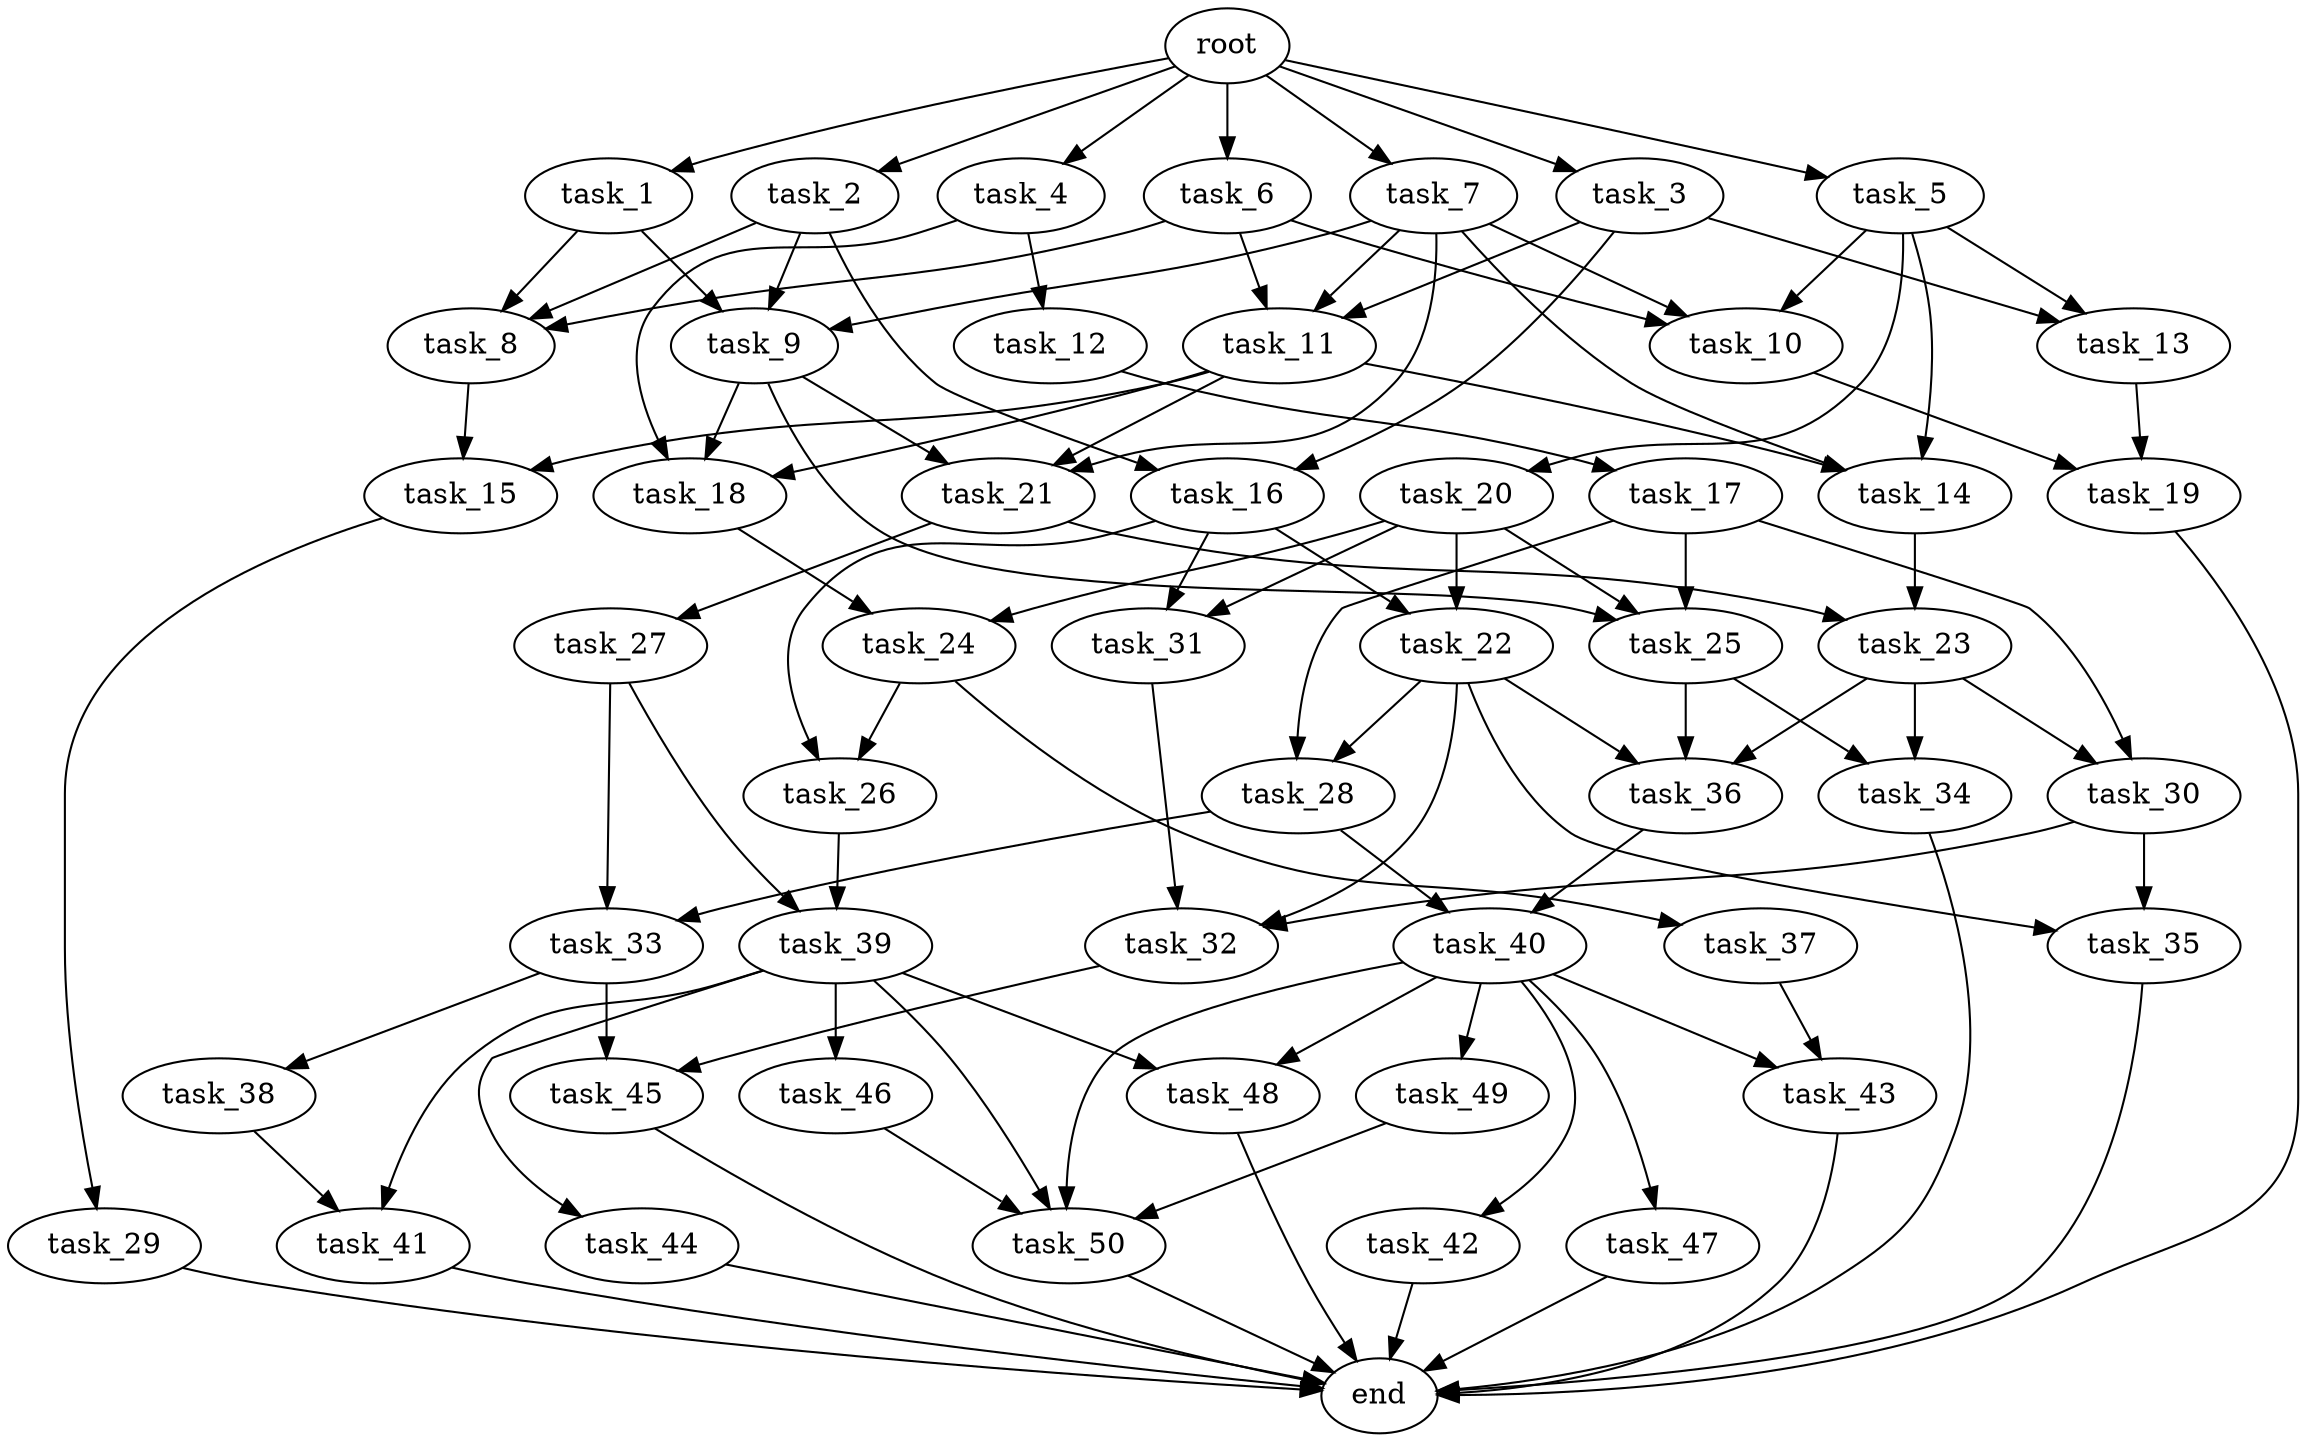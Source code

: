 digraph G {
  task_27 [size="2.736689e+10"];
  task_6 [size="2.178818e+10"];
  task_31 [size="4.618352e+10"];
  task_12 [size="5.230991e+10"];
  task_24 [size="8.798459e+10"];
  task_2 [size="7.665748e+09"];
  task_42 [size="4.769447e+09"];
  task_50 [size="3.022691e+10"];
  task_14 [size="3.899512e+10"];
  task_9 [size="7.010981e+10"];
  task_22 [size="1.623974e+09"];
  root [size="0.000000e+00"];
  task_10 [size="6.818316e+10"];
  task_21 [size="2.329908e+10"];
  task_8 [size="9.344961e+10"];
  task_34 [size="8.814919e+10"];
  task_11 [size="8.437428e+10"];
  task_48 [size="6.721968e+10"];
  task_19 [size="8.658344e+10"];
  task_13 [size="8.485882e+10"];
  task_40 [size="7.505984e+10"];
  task_28 [size="8.932146e+10"];
  task_30 [size="8.462321e+10"];
  task_7 [size="2.996356e+10"];
  task_45 [size="5.193862e+10"];
  task_37 [size="4.770868e+10"];
  task_32 [size="4.211172e+10"];
  task_29 [size="7.066878e+10"];
  task_26 [size="8.861622e+10"];
  task_47 [size="6.385370e+09"];
  task_5 [size="4.221063e+09"];
  task_23 [size="1.523878e+10"];
  task_25 [size="2.365113e+10"];
  task_18 [size="7.524121e+10"];
  task_39 [size="2.189450e+10"];
  task_49 [size="2.765227e+10"];
  task_20 [size="1.324015e+10"];
  task_36 [size="4.539977e+10"];
  task_3 [size="1.338739e+10"];
  task_46 [size="3.936325e+10"];
  task_41 [size="1.098451e+09"];
  task_35 [size="3.639821e+10"];
  task_17 [size="1.901790e+10"];
  task_33 [size="9.792882e+10"];
  task_16 [size="4.074778e+10"];
  task_4 [size="5.409184e+09"];
  task_15 [size="2.014442e+09"];
  task_38 [size="9.532303e+10"];
  end [size="0.000000e+00"];
  task_1 [size="6.817270e+10"];
  task_44 [size="2.131856e+10"];
  task_43 [size="6.879300e+10"];

  task_27 -> task_33 [size="4.896441e+08"];
  task_27 -> task_39 [size="1.094725e+08"];
  task_6 -> task_8 [size="3.114987e+08"];
  task_6 -> task_11 [size="2.812476e+08"];
  task_6 -> task_10 [size="2.272772e+08"];
  task_31 -> task_32 [size="1.403724e+08"];
  task_12 -> task_17 [size="1.901790e+08"];
  task_24 -> task_26 [size="4.430811e+08"];
  task_24 -> task_37 [size="4.770868e+08"];
  task_2 -> task_16 [size="2.037389e+08"];
  task_2 -> task_9 [size="2.336994e+08"];
  task_2 -> task_8 [size="3.114987e+08"];
  task_42 -> end [size="1.000000e-12"];
  task_50 -> end [size="1.000000e-12"];
  task_14 -> task_23 [size="7.619391e+07"];
  task_9 -> task_25 [size="7.883710e+07"];
  task_9 -> task_18 [size="2.508040e+08"];
  task_9 -> task_21 [size="7.766361e+07"];
  task_22 -> task_36 [size="1.513326e+08"];
  task_22 -> task_32 [size="1.403724e+08"];
  task_22 -> task_35 [size="1.819910e+08"];
  task_22 -> task_28 [size="4.466073e+08"];
  root -> task_5 [size="1.000000e-12"];
  root -> task_6 [size="1.000000e-12"];
  root -> task_3 [size="1.000000e-12"];
  root -> task_4 [size="1.000000e-12"];
  root -> task_2 [size="1.000000e-12"];
  root -> task_7 [size="1.000000e-12"];
  root -> task_1 [size="1.000000e-12"];
  task_10 -> task_19 [size="4.329172e+08"];
  task_21 -> task_23 [size="7.619391e+07"];
  task_21 -> task_27 [size="2.736689e+08"];
  task_8 -> task_15 [size="1.007221e+07"];
  task_34 -> end [size="1.000000e-12"];
  task_11 -> task_14 [size="1.299837e+08"];
  task_11 -> task_18 [size="2.508040e+08"];
  task_11 -> task_15 [size="1.007221e+07"];
  task_11 -> task_21 [size="7.766361e+07"];
  task_48 -> end [size="1.000000e-12"];
  task_19 -> end [size="1.000000e-12"];
  task_13 -> task_19 [size="4.329172e+08"];
  task_40 -> task_50 [size="7.556728e+07"];
  task_40 -> task_48 [size="3.360984e+08"];
  task_40 -> task_43 [size="3.439650e+08"];
  task_40 -> task_49 [size="2.765227e+08"];
  task_40 -> task_47 [size="6.385370e+07"];
  task_40 -> task_42 [size="4.769447e+07"];
  task_28 -> task_33 [size="4.896441e+08"];
  task_28 -> task_40 [size="3.752992e+08"];
  task_30 -> task_32 [size="1.403724e+08"];
  task_30 -> task_35 [size="1.819910e+08"];
  task_7 -> task_14 [size="1.299837e+08"];
  task_7 -> task_9 [size="2.336994e+08"];
  task_7 -> task_10 [size="2.272772e+08"];
  task_7 -> task_11 [size="2.812476e+08"];
  task_7 -> task_21 [size="7.766361e+07"];
  task_45 -> end [size="1.000000e-12"];
  task_37 -> task_43 [size="3.439650e+08"];
  task_32 -> task_45 [size="2.596931e+08"];
  task_29 -> end [size="1.000000e-12"];
  task_26 -> task_39 [size="1.094725e+08"];
  task_47 -> end [size="1.000000e-12"];
  task_5 -> task_14 [size="1.299837e+08"];
  task_5 -> task_13 [size="4.242941e+08"];
  task_5 -> task_20 [size="1.324015e+08"];
  task_5 -> task_10 [size="2.272772e+08"];
  task_23 -> task_36 [size="1.513326e+08"];
  task_23 -> task_30 [size="4.231160e+08"];
  task_23 -> task_34 [size="4.407460e+08"];
  task_25 -> task_36 [size="1.513326e+08"];
  task_25 -> task_34 [size="4.407460e+08"];
  task_18 -> task_24 [size="4.399230e+08"];
  task_39 -> task_41 [size="5.492254e+06"];
  task_39 -> task_48 [size="3.360984e+08"];
  task_39 -> task_50 [size="7.556728e+07"];
  task_39 -> task_44 [size="2.131856e+08"];
  task_39 -> task_46 [size="3.936325e+08"];
  task_49 -> task_50 [size="7.556728e+07"];
  task_20 -> task_22 [size="8.119868e+06"];
  task_20 -> task_25 [size="7.883710e+07"];
  task_20 -> task_31 [size="2.309176e+08"];
  task_20 -> task_24 [size="4.399230e+08"];
  task_36 -> task_40 [size="3.752992e+08"];
  task_3 -> task_16 [size="2.037389e+08"];
  task_3 -> task_13 [size="4.242941e+08"];
  task_3 -> task_11 [size="2.812476e+08"];
  task_46 -> task_50 [size="7.556728e+07"];
  task_41 -> end [size="1.000000e-12"];
  task_35 -> end [size="1.000000e-12"];
  task_17 -> task_30 [size="4.231160e+08"];
  task_17 -> task_25 [size="7.883710e+07"];
  task_17 -> task_28 [size="4.466073e+08"];
  task_33 -> task_38 [size="9.532303e+08"];
  task_33 -> task_45 [size="2.596931e+08"];
  task_16 -> task_22 [size="8.119868e+06"];
  task_16 -> task_31 [size="2.309176e+08"];
  task_16 -> task_26 [size="4.430811e+08"];
  task_4 -> task_18 [size="2.508040e+08"];
  task_4 -> task_12 [size="5.230991e+08"];
  task_15 -> task_29 [size="7.066878e+08"];
  task_38 -> task_41 [size="5.492254e+06"];
  task_1 -> task_9 [size="2.336994e+08"];
  task_1 -> task_8 [size="3.114987e+08"];
  task_44 -> end [size="1.000000e-12"];
  task_43 -> end [size="1.000000e-12"];
}
